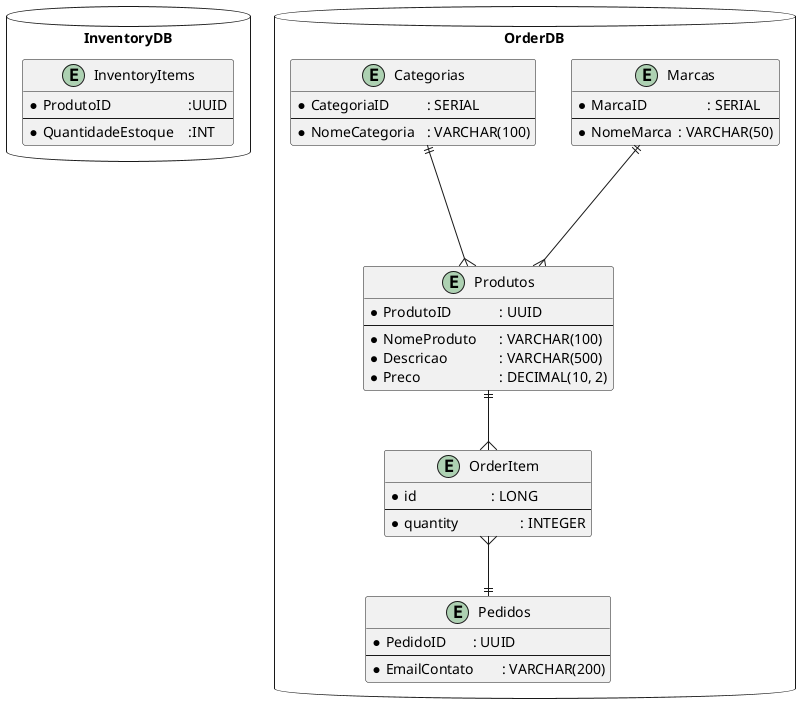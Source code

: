 @startuml
package InventoryDB <<Database>> {
    entity InventoryItems {
        * ProdutoID \t\t\t:UUID
        ---
        * QuantidadeEstoque \t:INT
    }
}

package OrderDB <<Database>> {
    entity Marcas {
        * MarcaID \t\t: SERIAL
        ---
        * NomeMarca \t: VARCHAR(50)
    }

    entity Categorias {
        * CategoriaID \t\t: SERIAL
        ---
        * NomeCategoria \t: VARCHAR(100)
    }

    entity Produtos {
        * ProdutoID \t\t: UUID
        ---
        * NomeProduto \t: VARCHAR(100)
        * Descricao \t\t: VARCHAR(500)
        * Preco \t\t\t: DECIMAL(10, 2)
    }

    entity OrderItem {
        * id \t\t\t: LONG
        ---
        * quantity \t\t: INTEGER
    }

    entity Pedidos {
        * PedidoID \t: UUID
        ---
        * EmailContato \t: VARCHAR(200)
    }
}

Marcas ||---{ Produtos
Categorias ||---{ Produtos
Produtos ||--{ OrderItem
OrderItem }--|| Pedidos
@enduml